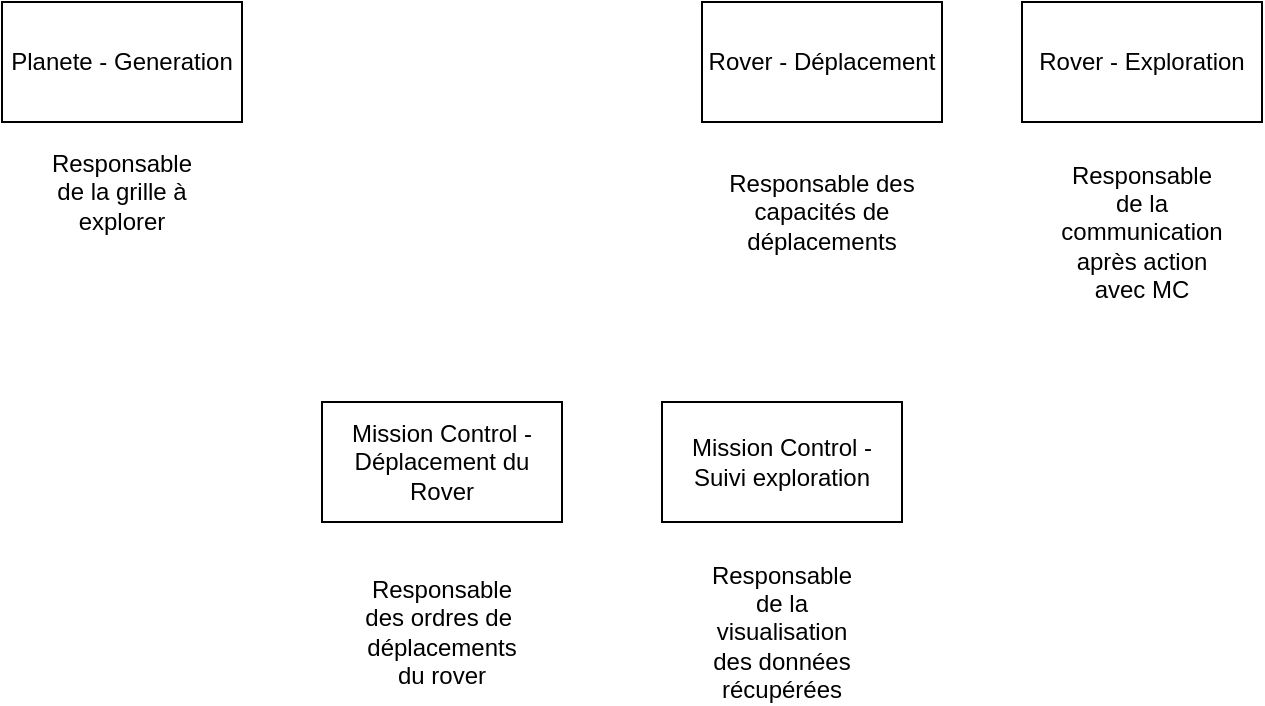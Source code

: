 <mxfile version="27.0.9">
  <diagram name="Page-1" id="scxjZ3fZR60gItvvmdC6">
    <mxGraphModel dx="1426" dy="751" grid="1" gridSize="10" guides="1" tooltips="1" connect="1" arrows="1" fold="1" page="1" pageScale="1" pageWidth="850" pageHeight="1100" math="0" shadow="0">
      <root>
        <mxCell id="0" />
        <mxCell id="1" parent="0" />
        <mxCell id="CZJZj1-FEGFRuc-YbBKr-1" value="Planete - Generation" style="rounded=0;whiteSpace=wrap;html=1;" vertex="1" parent="1">
          <mxGeometry x="80" y="80" width="120" height="60" as="geometry" />
        </mxCell>
        <mxCell id="CZJZj1-FEGFRuc-YbBKr-2" value="Rover - Déplacement" style="rounded=0;whiteSpace=wrap;html=1;" vertex="1" parent="1">
          <mxGeometry x="430" y="80" width="120" height="60" as="geometry" />
        </mxCell>
        <mxCell id="CZJZj1-FEGFRuc-YbBKr-3" value="Rover - Exploration" style="rounded=0;whiteSpace=wrap;html=1;" vertex="1" parent="1">
          <mxGeometry x="590" y="80" width="120" height="60" as="geometry" />
        </mxCell>
        <mxCell id="CZJZj1-FEGFRuc-YbBKr-4" value="Mission Control - Suivi exploration" style="rounded=0;whiteSpace=wrap;html=1;" vertex="1" parent="1">
          <mxGeometry x="410" y="280" width="120" height="60" as="geometry" />
        </mxCell>
        <mxCell id="CZJZj1-FEGFRuc-YbBKr-5" value="Mission Control - Déplacement du Rover" style="rounded=0;whiteSpace=wrap;html=1;" vertex="1" parent="1">
          <mxGeometry x="240" y="280" width="120" height="60" as="geometry" />
        </mxCell>
        <mxCell id="CZJZj1-FEGFRuc-YbBKr-6" value="Responsable des ordres de&amp;nbsp; déplacements du rover" style="text;html=1;align=center;verticalAlign=middle;whiteSpace=wrap;rounded=0;" vertex="1" parent="1">
          <mxGeometry x="255" y="380" width="90" height="30" as="geometry" />
        </mxCell>
        <mxCell id="CZJZj1-FEGFRuc-YbBKr-7" value="Responsable de la visualisation des données récupérées" style="text;html=1;align=center;verticalAlign=middle;whiteSpace=wrap;rounded=0;" vertex="1" parent="1">
          <mxGeometry x="440" y="380" width="60" height="30" as="geometry" />
        </mxCell>
        <mxCell id="CZJZj1-FEGFRuc-YbBKr-8" value="Responsable de la grille à explorer" style="text;html=1;align=center;verticalAlign=middle;whiteSpace=wrap;rounded=0;" vertex="1" parent="1">
          <mxGeometry x="110" y="160" width="60" height="30" as="geometry" />
        </mxCell>
        <mxCell id="CZJZj1-FEGFRuc-YbBKr-9" value="Responsable des capacités de déplacements" style="text;html=1;align=center;verticalAlign=middle;whiteSpace=wrap;rounded=0;" vertex="1" parent="1">
          <mxGeometry x="440" y="170" width="100" height="30" as="geometry" />
        </mxCell>
        <mxCell id="CZJZj1-FEGFRuc-YbBKr-10" value="Responsable de la communication après action avec MC" style="text;html=1;align=center;verticalAlign=middle;whiteSpace=wrap;rounded=0;" vertex="1" parent="1">
          <mxGeometry x="620" y="180" width="60" height="30" as="geometry" />
        </mxCell>
      </root>
    </mxGraphModel>
  </diagram>
</mxfile>
